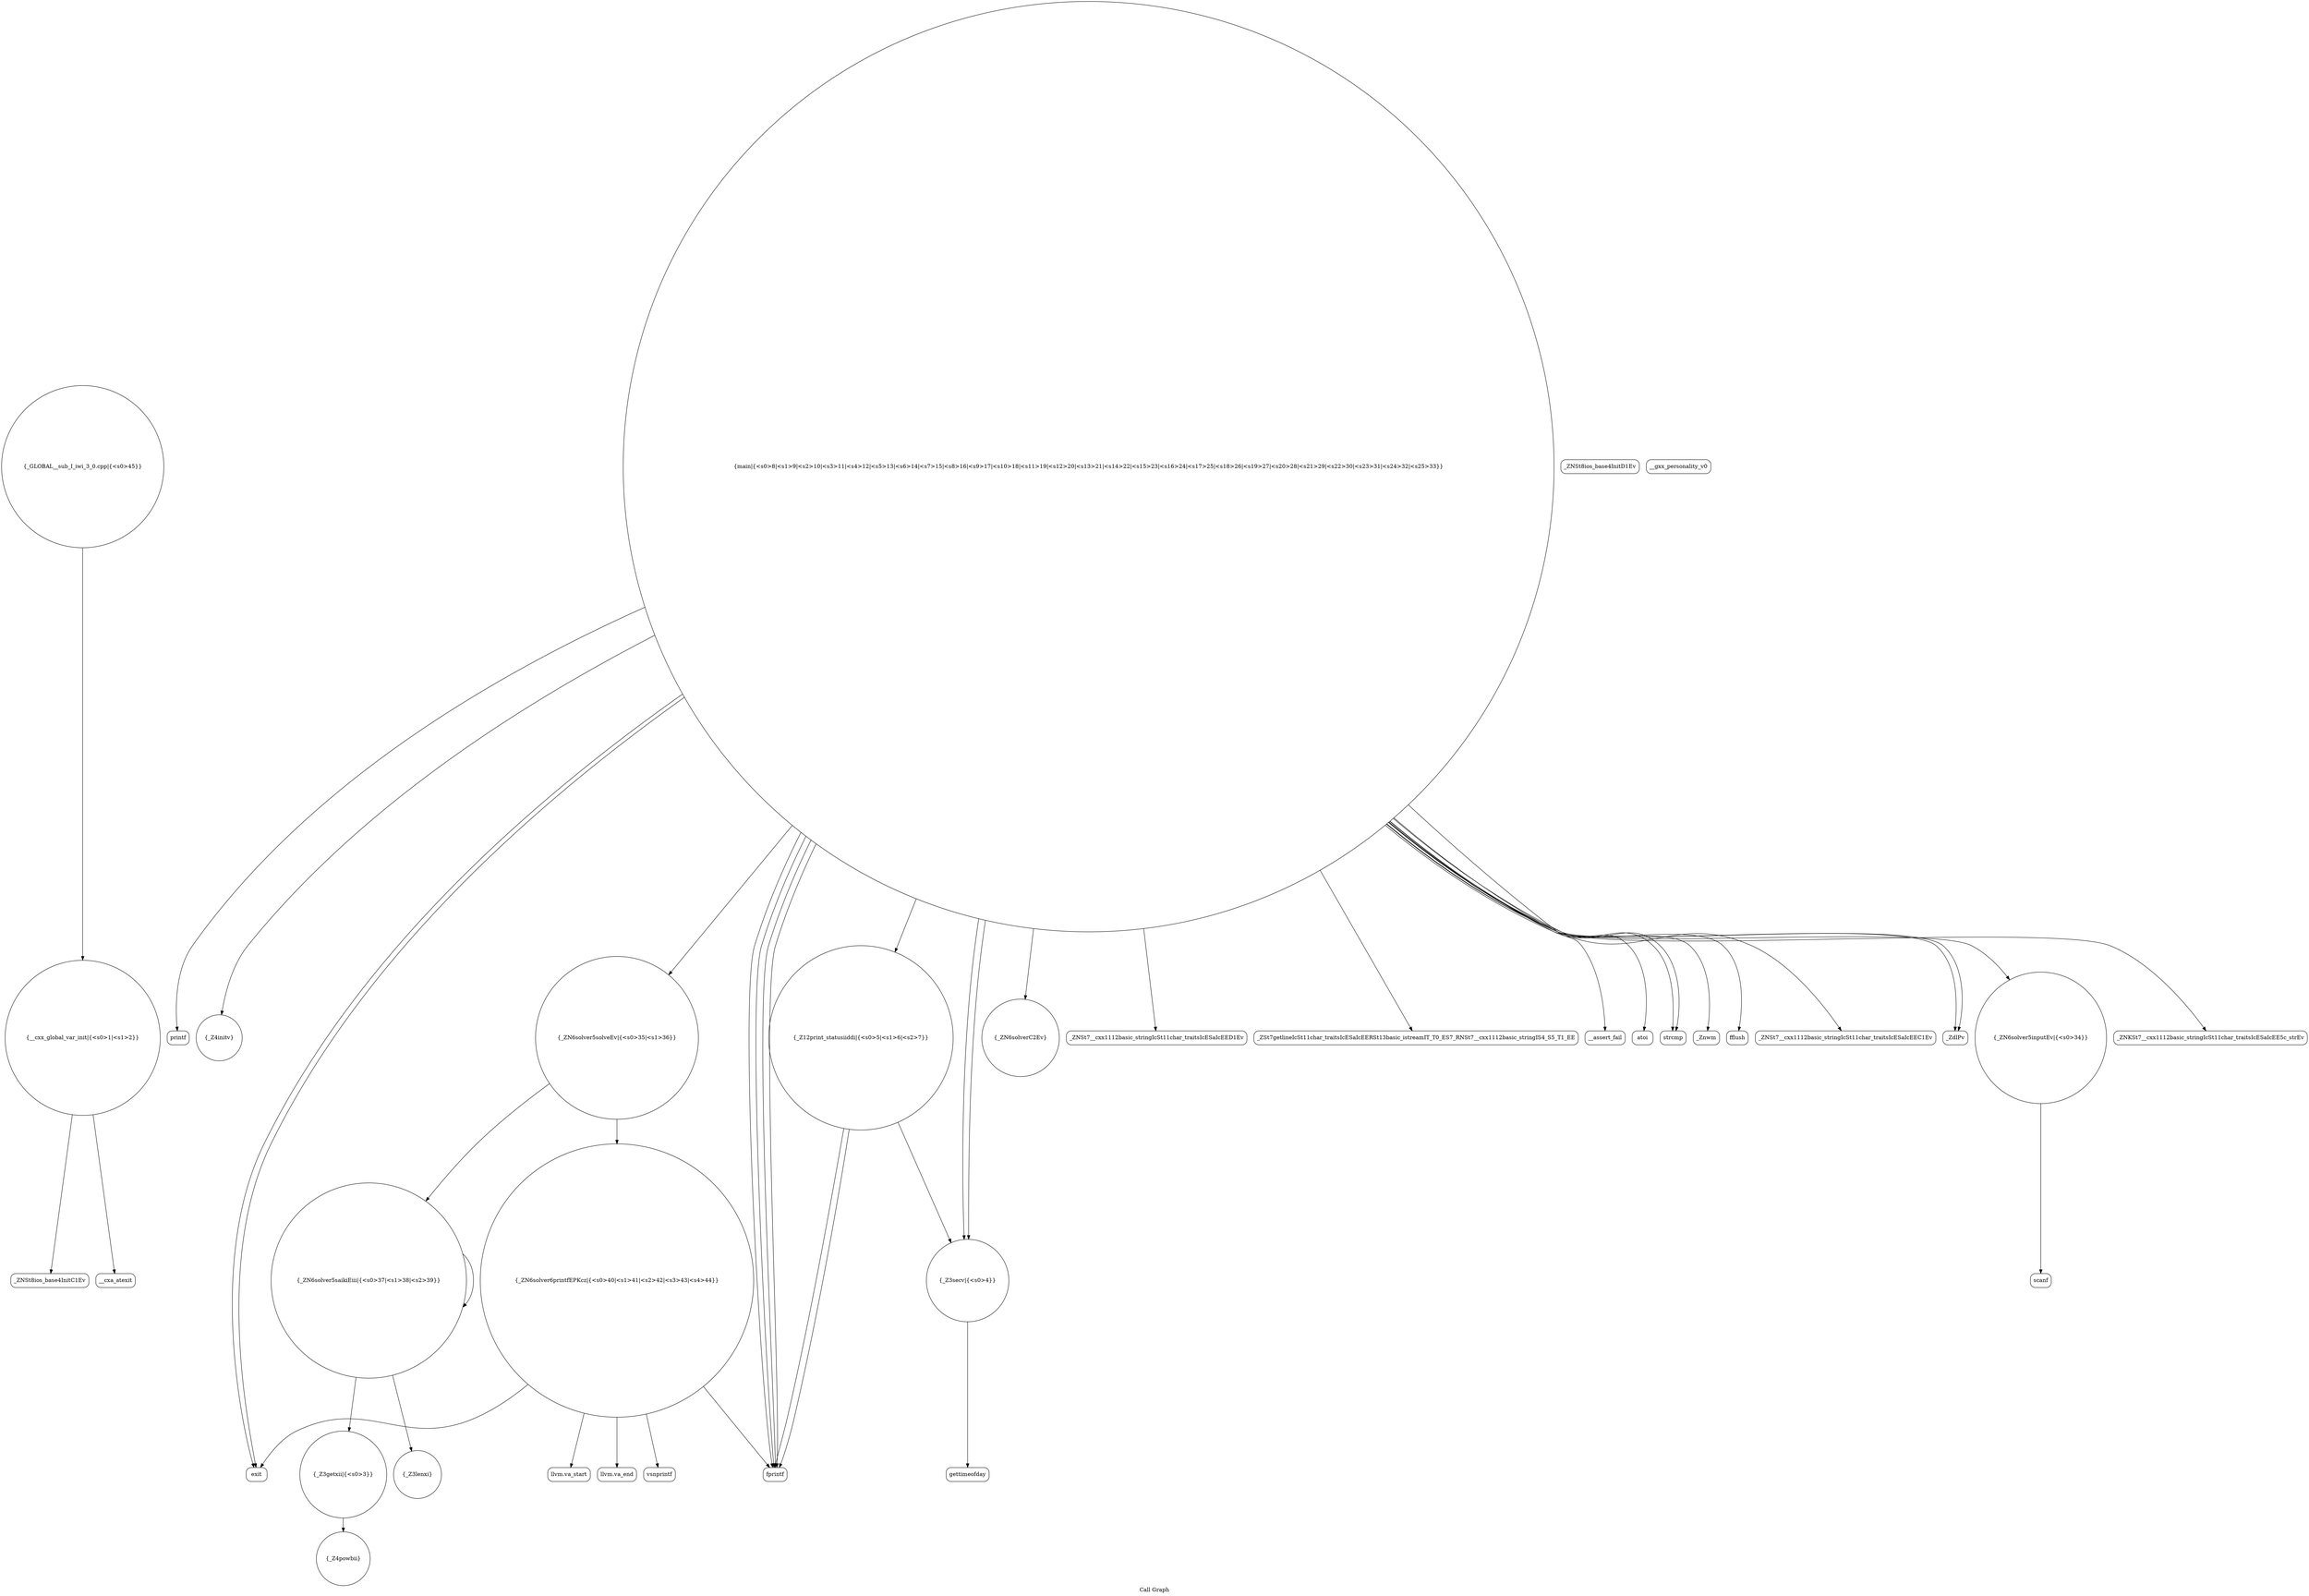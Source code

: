 digraph "Call Graph" {
	label="Call Graph";

	Node0x563df52f9300 [shape=record,shape=circle,label="{__cxx_global_var_init|{<s0>1|<s1>2}}"];
	Node0x563df52f9300:s0 -> Node0x563df52f9380[color=black];
	Node0x563df52f9300:s1 -> Node0x563df53a4800[color=black];
	Node0x563df53a5380 [shape=record,shape=Mrecord,label="{printf}"];
	Node0x563df53a4a00 [shape=record,shape=circle,label="{_Z4initv}"];
	Node0x563df53a5700 [shape=record,shape=Mrecord,label="{vsnprintf}"];
	Node0x563df53a4d80 [shape=record,shape=Mrecord,label="{exit}"];
	Node0x563df53a5100 [shape=record,shape=circle,label="{_ZN6solverC2Ev}"];
	Node0x563df53a4780 [shape=record,shape=Mrecord,label="{_ZNSt8ios_base4InitD1Ev}"];
	Node0x563df53a5480 [shape=record,shape=Mrecord,label="{_ZNSt7__cxx1112basic_stringIcSt11char_traitsIcESaIcEED1Ev}"];
	Node0x563df53a4b00 [shape=record,shape=Mrecord,label="{gettimeofday}"];
	Node0x563df53a5800 [shape=record,shape=circle,label="{_GLOBAL__sub_I_iwi_3_0.cpp|{<s0>45}}"];
	Node0x563df53a5800:s0 -> Node0x563df52f9300[color=black];
	Node0x563df53a4e80 [shape=record,shape=Mrecord,label="{_ZSt7getlineIcSt11char_traitsIcESaIcEERSt13basic_istreamIT_T0_ES7_RNSt7__cxx1112basic_stringIS4_S5_T1_EE}"];
	Node0x563df53a5200 [shape=record,shape=Mrecord,label="{__assert_fail}"];
	Node0x563df53a4880 [shape=record,shape=circle,label="{_Z4powbii}"];
	Node0x563df53a5580 [shape=record,shape=circle,label="{_ZN6solver5saikiEiii|{<s0>37|<s1>38|<s2>39}}"];
	Node0x563df53a5580:s0 -> Node0x563df53a4980[color=black];
	Node0x563df53a5580:s1 -> Node0x563df53a4900[color=black];
	Node0x563df53a5580:s2 -> Node0x563df53a5580[color=black];
	Node0x563df53a4c00 [shape=record,shape=Mrecord,label="{fprintf}"];
	Node0x563df53a4f80 [shape=record,shape=Mrecord,label="{atoi}"];
	Node0x563df53a5300 [shape=record,shape=circle,label="{_ZN6solver5solveEv|{<s0>35|<s1>36}}"];
	Node0x563df53a5300:s0 -> Node0x563df53a5580[color=black];
	Node0x563df53a5300:s1 -> Node0x563df53a5600[color=black];
	Node0x563df53a4980 [shape=record,shape=circle,label="{_Z3lenxi}"];
	Node0x563df53a5680 [shape=record,shape=Mrecord,label="{llvm.va_start}"];
	Node0x563df53a4d00 [shape=record,shape=Mrecord,label="{strcmp}"];
	Node0x563df53a5080 [shape=record,shape=Mrecord,label="{_Znwm}"];
	Node0x563df52f9380 [shape=record,shape=Mrecord,label="{_ZNSt8ios_base4InitC1Ev}"];
	Node0x563df53a5400 [shape=record,shape=Mrecord,label="{fflush}"];
	Node0x563df53a4a80 [shape=record,shape=circle,label="{_Z3secv|{<s0>4}}"];
	Node0x563df53a4a80:s0 -> Node0x563df53a4b00[color=black];
	Node0x563df53a5780 [shape=record,shape=Mrecord,label="{llvm.va_end}"];
	Node0x563df53a4e00 [shape=record,shape=Mrecord,label="{_ZNSt7__cxx1112basic_stringIcSt11char_traitsIcESaIcEEC1Ev}"];
	Node0x563df53a5180 [shape=record,shape=Mrecord,label="{_ZdlPv}"];
	Node0x563df53a4800 [shape=record,shape=Mrecord,label="{__cxa_atexit}"];
	Node0x563df53a5500 [shape=record,shape=Mrecord,label="{scanf}"];
	Node0x563df53a4b80 [shape=record,shape=circle,label="{_Z12print_statusiiddi|{<s0>5|<s1>6|<s2>7}}"];
	Node0x563df53a4b80:s0 -> Node0x563df53a4c00[color=black];
	Node0x563df53a4b80:s1 -> Node0x563df53a4a80[color=black];
	Node0x563df53a4b80:s2 -> Node0x563df53a4c00[color=black];
	Node0x563df53a4f00 [shape=record,shape=Mrecord,label="{__gxx_personality_v0}"];
	Node0x563df53a5280 [shape=record,shape=circle,label="{_ZN6solver5inputEv|{<s0>34}}"];
	Node0x563df53a5280:s0 -> Node0x563df53a5500[color=black];
	Node0x563df53a4900 [shape=record,shape=circle,label="{_Z3getxii|{<s0>3}}"];
	Node0x563df53a4900:s0 -> Node0x563df53a4880[color=black];
	Node0x563df53a5600 [shape=record,shape=circle,label="{_ZN6solver6printfEPKcz|{<s0>40|<s1>41|<s2>42|<s3>43|<s4>44}}"];
	Node0x563df53a5600:s0 -> Node0x563df53a5680[color=black];
	Node0x563df53a5600:s1 -> Node0x563df53a5700[color=black];
	Node0x563df53a5600:s2 -> Node0x563df53a5780[color=black];
	Node0x563df53a5600:s3 -> Node0x563df53a4c00[color=black];
	Node0x563df53a5600:s4 -> Node0x563df53a4d80[color=black];
	Node0x563df53a4c80 [shape=record,shape=circle,label="{main|{<s0>8|<s1>9|<s2>10|<s3>11|<s4>12|<s5>13|<s6>14|<s7>15|<s8>16|<s9>17|<s10>18|<s11>19|<s12>20|<s13>21|<s14>22|<s15>23|<s16>24|<s17>25|<s18>26|<s19>27|<s20>28|<s21>29|<s22>30|<s23>31|<s24>32|<s25>33}}"];
	Node0x563df53a4c80:s0 -> Node0x563df53a4d00[color=black];
	Node0x563df53a4c80:s1 -> Node0x563df53a4d00[color=black];
	Node0x563df53a4c80:s2 -> Node0x563df53a4c00[color=black];
	Node0x563df53a4c80:s3 -> Node0x563df53a4d80[color=black];
	Node0x563df53a4c80:s4 -> Node0x563df53a4a80[color=black];
	Node0x563df53a4c80:s5 -> Node0x563df53a4a00[color=black];
	Node0x563df53a4c80:s6 -> Node0x563df53a4a80[color=black];
	Node0x563df53a4c80:s7 -> Node0x563df53a4c00[color=black];
	Node0x563df53a4c80:s8 -> Node0x563df53a4e00[color=black];
	Node0x563df53a4c80:s9 -> Node0x563df53a4e80[color=black];
	Node0x563df53a4c80:s10 -> Node0x563df53a5000[color=black];
	Node0x563df53a4c80:s11 -> Node0x563df53a4f80[color=black];
	Node0x563df53a4c80:s12 -> Node0x563df53a4c00[color=black];
	Node0x563df53a4c80:s13 -> Node0x563df53a4b80[color=black];
	Node0x563df53a4c80:s14 -> Node0x563df53a5080[color=black];
	Node0x563df53a4c80:s15 -> Node0x563df53a5100[color=black];
	Node0x563df53a4c80:s16 -> Node0x563df53a5200[color=black];
	Node0x563df53a4c80:s17 -> Node0x563df53a5180[color=black];
	Node0x563df53a4c80:s18 -> Node0x563df53a5280[color=black];
	Node0x563df53a4c80:s19 -> Node0x563df53a5300[color=black];
	Node0x563df53a4c80:s20 -> Node0x563df53a5380[color=black];
	Node0x563df53a4c80:s21 -> Node0x563df53a5400[color=black];
	Node0x563df53a4c80:s22 -> Node0x563df53a5180[color=black];
	Node0x563df53a4c80:s23 -> Node0x563df53a4c00[color=black];
	Node0x563df53a4c80:s24 -> Node0x563df53a4d80[color=black];
	Node0x563df53a4c80:s25 -> Node0x563df53a5480[color=black];
	Node0x563df53a5000 [shape=record,shape=Mrecord,label="{_ZNKSt7__cxx1112basic_stringIcSt11char_traitsIcESaIcEE5c_strEv}"];
}
